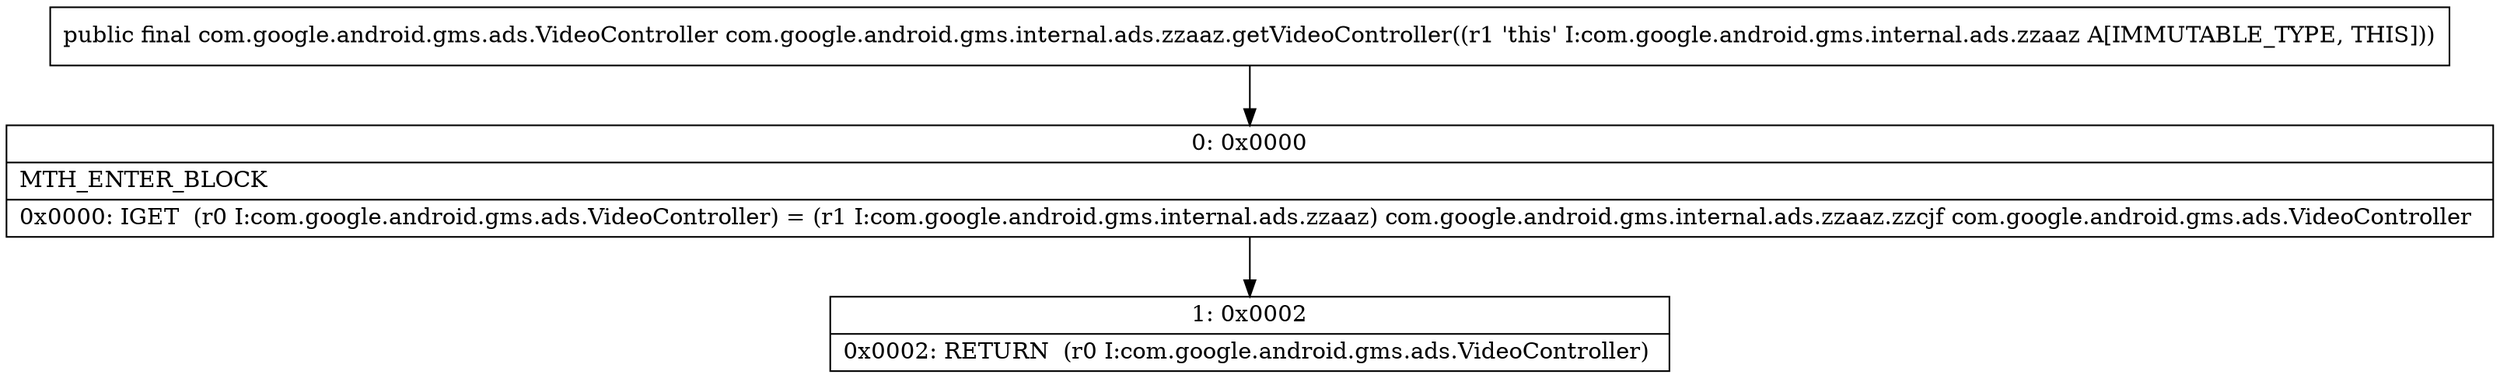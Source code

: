 digraph "CFG forcom.google.android.gms.internal.ads.zzaaz.getVideoController()Lcom\/google\/android\/gms\/ads\/VideoController;" {
Node_0 [shape=record,label="{0\:\ 0x0000|MTH_ENTER_BLOCK\l|0x0000: IGET  (r0 I:com.google.android.gms.ads.VideoController) = (r1 I:com.google.android.gms.internal.ads.zzaaz) com.google.android.gms.internal.ads.zzaaz.zzcjf com.google.android.gms.ads.VideoController \l}"];
Node_1 [shape=record,label="{1\:\ 0x0002|0x0002: RETURN  (r0 I:com.google.android.gms.ads.VideoController) \l}"];
MethodNode[shape=record,label="{public final com.google.android.gms.ads.VideoController com.google.android.gms.internal.ads.zzaaz.getVideoController((r1 'this' I:com.google.android.gms.internal.ads.zzaaz A[IMMUTABLE_TYPE, THIS])) }"];
MethodNode -> Node_0;
Node_0 -> Node_1;
}

